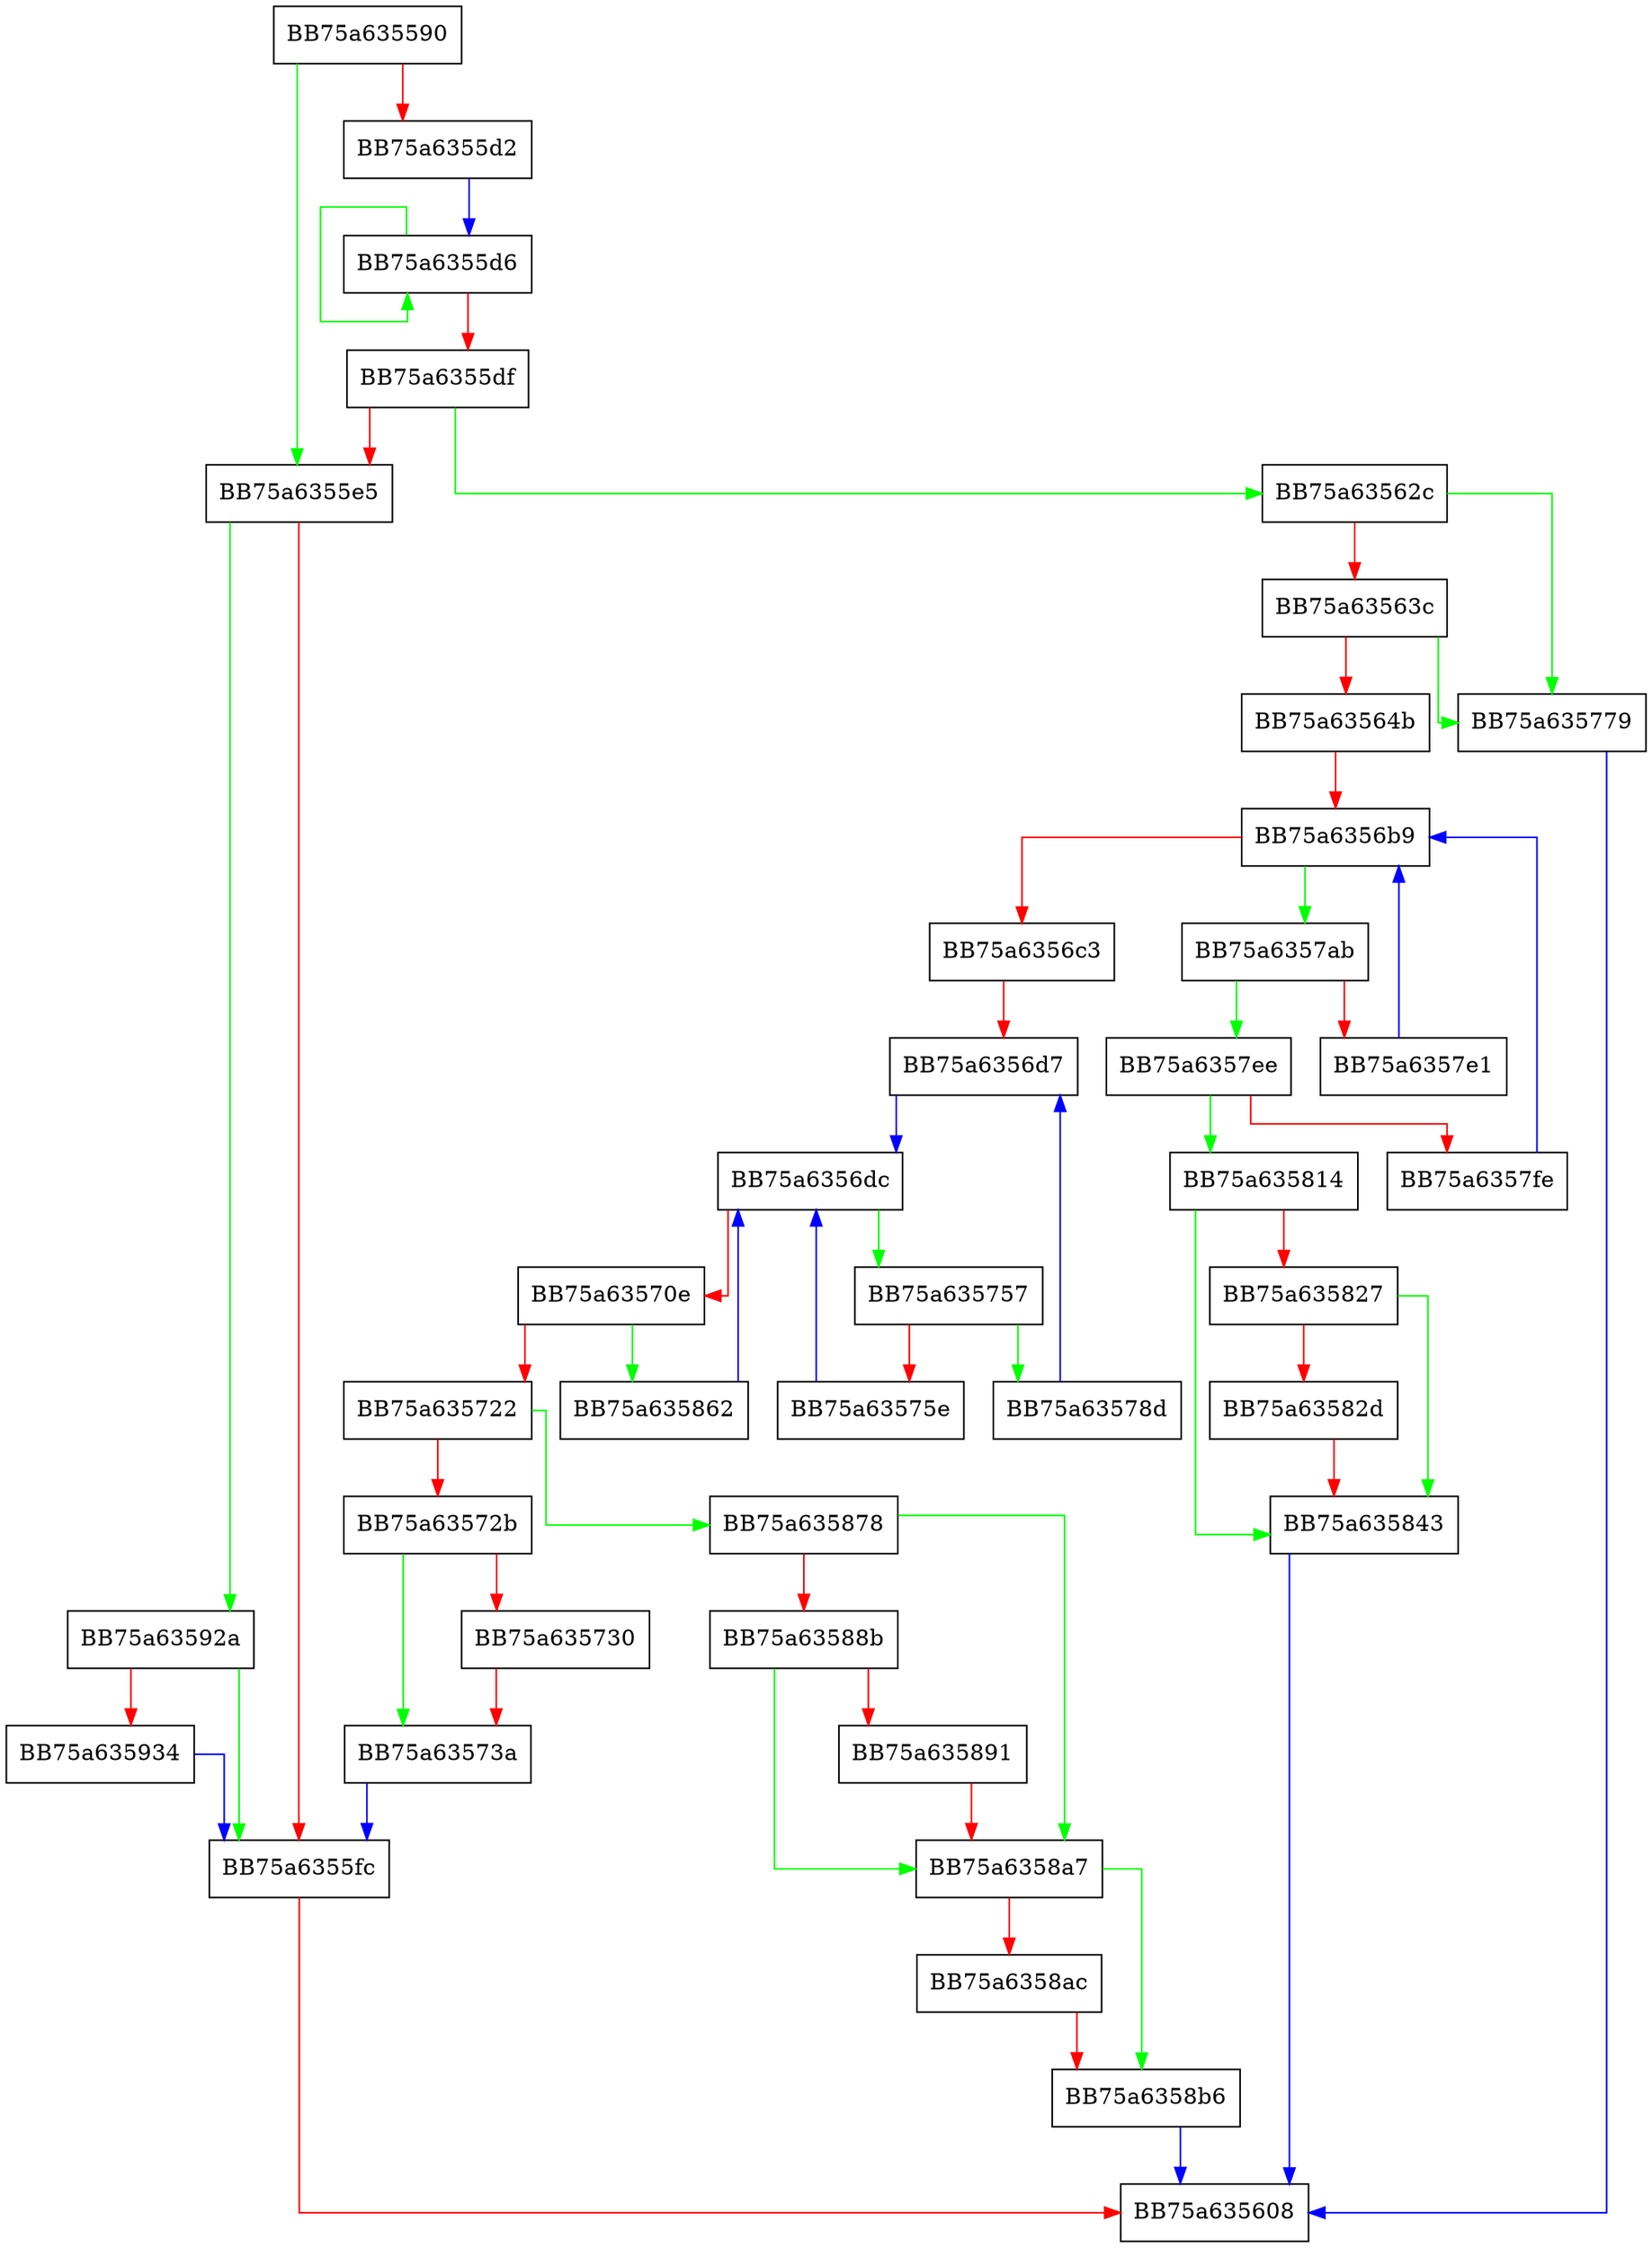 digraph GetHardLinks {
  node [shape="box"];
  graph [splines=ortho];
  BB75a635590 -> BB75a6355e5 [color="green"];
  BB75a635590 -> BB75a6355d2 [color="red"];
  BB75a6355d2 -> BB75a6355d6 [color="blue"];
  BB75a6355d6 -> BB75a6355d6 [color="green"];
  BB75a6355d6 -> BB75a6355df [color="red"];
  BB75a6355df -> BB75a63562c [color="green"];
  BB75a6355df -> BB75a6355e5 [color="red"];
  BB75a6355e5 -> BB75a63592a [color="green"];
  BB75a6355e5 -> BB75a6355fc [color="red"];
  BB75a6355fc -> BB75a635608 [color="red"];
  BB75a63562c -> BB75a635779 [color="green"];
  BB75a63562c -> BB75a63563c [color="red"];
  BB75a63563c -> BB75a635779 [color="green"];
  BB75a63563c -> BB75a63564b [color="red"];
  BB75a63564b -> BB75a6356b9 [color="red"];
  BB75a6356b9 -> BB75a6357ab [color="green"];
  BB75a6356b9 -> BB75a6356c3 [color="red"];
  BB75a6356c3 -> BB75a6356d7 [color="red"];
  BB75a6356d7 -> BB75a6356dc [color="blue"];
  BB75a6356dc -> BB75a635757 [color="green"];
  BB75a6356dc -> BB75a63570e [color="red"];
  BB75a63570e -> BB75a635862 [color="green"];
  BB75a63570e -> BB75a635722 [color="red"];
  BB75a635722 -> BB75a635878 [color="green"];
  BB75a635722 -> BB75a63572b [color="red"];
  BB75a63572b -> BB75a63573a [color="green"];
  BB75a63572b -> BB75a635730 [color="red"];
  BB75a635730 -> BB75a63573a [color="red"];
  BB75a63573a -> BB75a6355fc [color="blue"];
  BB75a635757 -> BB75a63578d [color="green"];
  BB75a635757 -> BB75a63575e [color="red"];
  BB75a63575e -> BB75a6356dc [color="blue"];
  BB75a635779 -> BB75a635608 [color="blue"];
  BB75a63578d -> BB75a6356d7 [color="blue"];
  BB75a6357ab -> BB75a6357ee [color="green"];
  BB75a6357ab -> BB75a6357e1 [color="red"];
  BB75a6357e1 -> BB75a6356b9 [color="blue"];
  BB75a6357ee -> BB75a635814 [color="green"];
  BB75a6357ee -> BB75a6357fe [color="red"];
  BB75a6357fe -> BB75a6356b9 [color="blue"];
  BB75a635814 -> BB75a635843 [color="green"];
  BB75a635814 -> BB75a635827 [color="red"];
  BB75a635827 -> BB75a635843 [color="green"];
  BB75a635827 -> BB75a63582d [color="red"];
  BB75a63582d -> BB75a635843 [color="red"];
  BB75a635843 -> BB75a635608 [color="blue"];
  BB75a635862 -> BB75a6356dc [color="blue"];
  BB75a635878 -> BB75a6358a7 [color="green"];
  BB75a635878 -> BB75a63588b [color="red"];
  BB75a63588b -> BB75a6358a7 [color="green"];
  BB75a63588b -> BB75a635891 [color="red"];
  BB75a635891 -> BB75a6358a7 [color="red"];
  BB75a6358a7 -> BB75a6358b6 [color="green"];
  BB75a6358a7 -> BB75a6358ac [color="red"];
  BB75a6358ac -> BB75a6358b6 [color="red"];
  BB75a6358b6 -> BB75a635608 [color="blue"];
  BB75a63592a -> BB75a6355fc [color="green"];
  BB75a63592a -> BB75a635934 [color="red"];
  BB75a635934 -> BB75a6355fc [color="blue"];
}